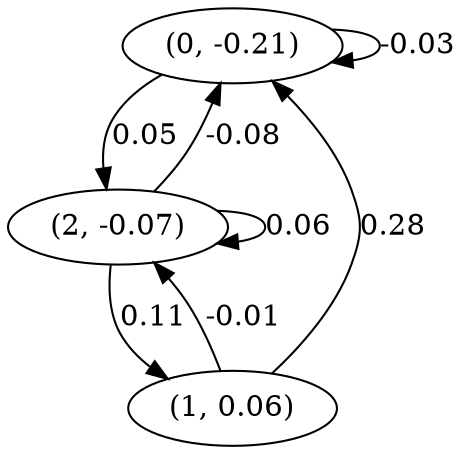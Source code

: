 digraph {
    0 [ label = "(0, -0.21)" ]
    1 [ label = "(1, 0.06)" ]
    2 [ label = "(2, -0.07)" ]
    0 -> 0 [ label = "-0.03" ]
    2 -> 2 [ label = "0.06" ]
    1 -> 0 [ label = "0.28" ]
    2 -> 0 [ label = "-0.08" ]
    2 -> 1 [ label = "0.11" ]
    0 -> 2 [ label = "0.05" ]
    1 -> 2 [ label = "-0.01" ]
}

